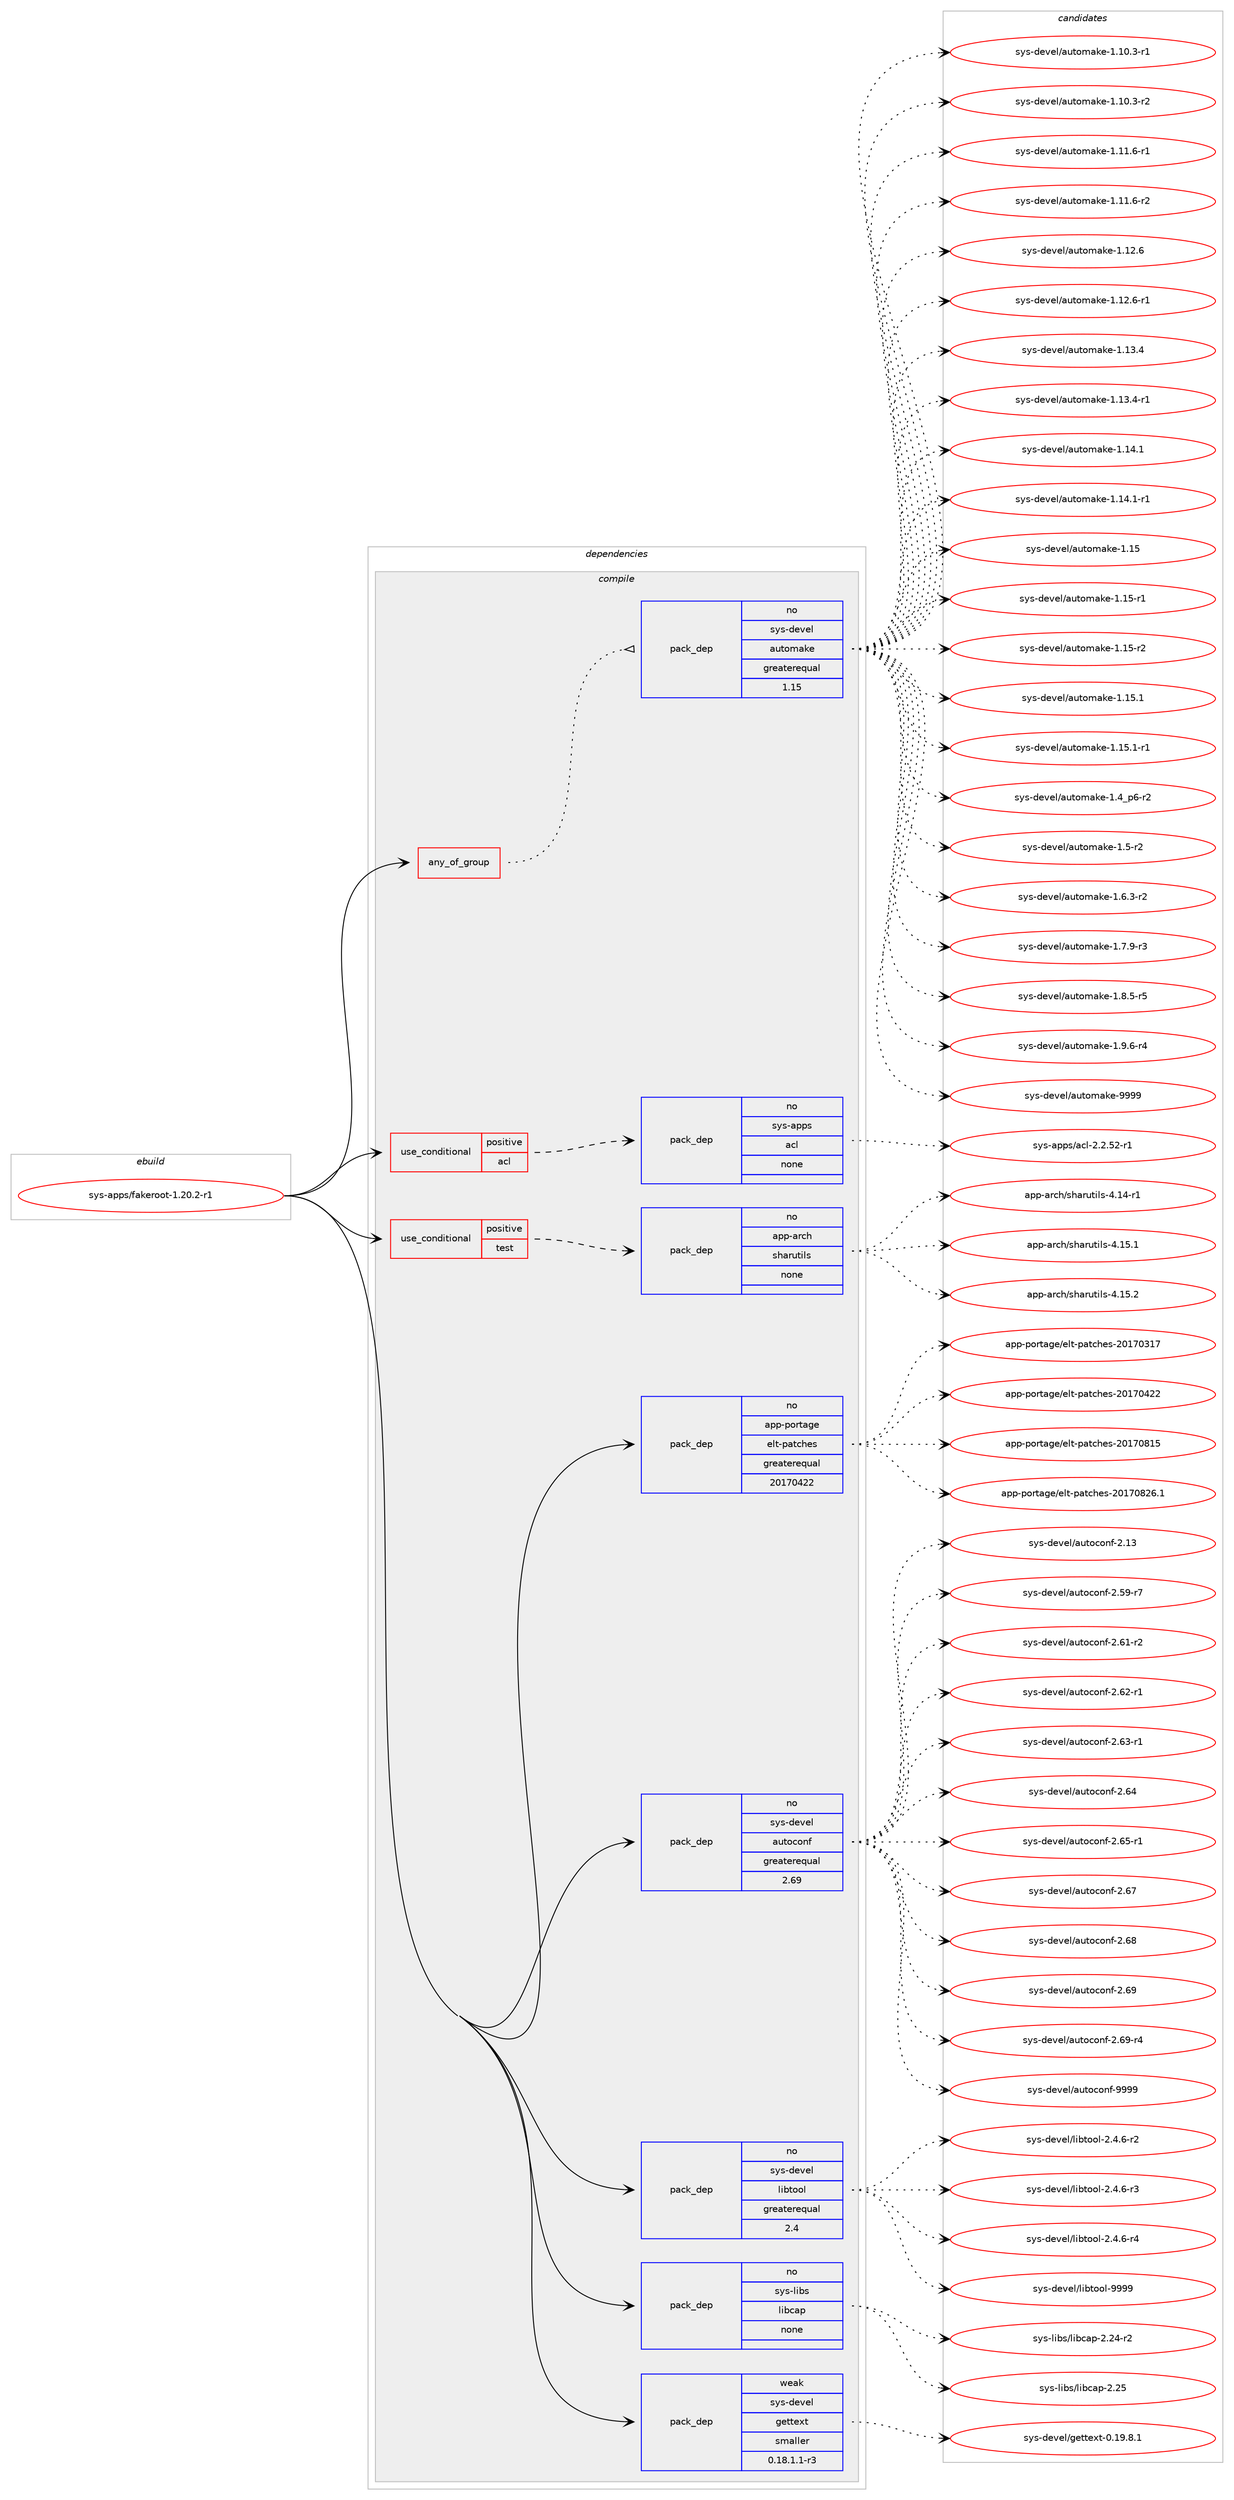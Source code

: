 digraph prolog {

# *************
# Graph options
# *************

newrank=true;
concentrate=true;
compound=true;
graph [rankdir=LR,fontname=Helvetica,fontsize=10,ranksep=1.5];#, ranksep=2.5, nodesep=0.2];
edge  [arrowhead=vee];
node  [fontname=Helvetica,fontsize=10];

# **********
# The ebuild
# **********

subgraph cluster_leftcol {
color=gray;
rank=same;
label=<<i>ebuild</i>>;
id [label="sys-apps/fakeroot-1.20.2-r1", color=red, width=4, href="../sys-apps/fakeroot-1.20.2-r1.svg"];
}

# ****************
# The dependencies
# ****************

subgraph cluster_midcol {
color=gray;
label=<<i>dependencies</i>>;
subgraph cluster_compile {
fillcolor="#eeeeee";
style=filled;
label=<<i>compile</i>>;
subgraph any7827 {
dependency468550 [label=<<TABLE BORDER="0" CELLBORDER="1" CELLSPACING="0" CELLPADDING="4"><TR><TD CELLPADDING="10">any_of_group</TD></TR></TABLE>>, shape=none, color=red];subgraph pack347763 {
dependency468551 [label=<<TABLE BORDER="0" CELLBORDER="1" CELLSPACING="0" CELLPADDING="4" WIDTH="220"><TR><TD ROWSPAN="6" CELLPADDING="30">pack_dep</TD></TR><TR><TD WIDTH="110">no</TD></TR><TR><TD>sys-devel</TD></TR><TR><TD>automake</TD></TR><TR><TD>greaterequal</TD></TR><TR><TD>1.15</TD></TR></TABLE>>, shape=none, color=blue];
}
dependency468550:e -> dependency468551:w [weight=20,style="dotted",arrowhead="oinv"];
}
id:e -> dependency468550:w [weight=20,style="solid",arrowhead="vee"];
subgraph cond112706 {
dependency468552 [label=<<TABLE BORDER="0" CELLBORDER="1" CELLSPACING="0" CELLPADDING="4"><TR><TD ROWSPAN="3" CELLPADDING="10">use_conditional</TD></TR><TR><TD>positive</TD></TR><TR><TD>acl</TD></TR></TABLE>>, shape=none, color=red];
subgraph pack347764 {
dependency468553 [label=<<TABLE BORDER="0" CELLBORDER="1" CELLSPACING="0" CELLPADDING="4" WIDTH="220"><TR><TD ROWSPAN="6" CELLPADDING="30">pack_dep</TD></TR><TR><TD WIDTH="110">no</TD></TR><TR><TD>sys-apps</TD></TR><TR><TD>acl</TD></TR><TR><TD>none</TD></TR><TR><TD></TD></TR></TABLE>>, shape=none, color=blue];
}
dependency468552:e -> dependency468553:w [weight=20,style="dashed",arrowhead="vee"];
}
id:e -> dependency468552:w [weight=20,style="solid",arrowhead="vee"];
subgraph cond112707 {
dependency468554 [label=<<TABLE BORDER="0" CELLBORDER="1" CELLSPACING="0" CELLPADDING="4"><TR><TD ROWSPAN="3" CELLPADDING="10">use_conditional</TD></TR><TR><TD>positive</TD></TR><TR><TD>test</TD></TR></TABLE>>, shape=none, color=red];
subgraph pack347765 {
dependency468555 [label=<<TABLE BORDER="0" CELLBORDER="1" CELLSPACING="0" CELLPADDING="4" WIDTH="220"><TR><TD ROWSPAN="6" CELLPADDING="30">pack_dep</TD></TR><TR><TD WIDTH="110">no</TD></TR><TR><TD>app-arch</TD></TR><TR><TD>sharutils</TD></TR><TR><TD>none</TD></TR><TR><TD></TD></TR></TABLE>>, shape=none, color=blue];
}
dependency468554:e -> dependency468555:w [weight=20,style="dashed",arrowhead="vee"];
}
id:e -> dependency468554:w [weight=20,style="solid",arrowhead="vee"];
subgraph pack347766 {
dependency468556 [label=<<TABLE BORDER="0" CELLBORDER="1" CELLSPACING="0" CELLPADDING="4" WIDTH="220"><TR><TD ROWSPAN="6" CELLPADDING="30">pack_dep</TD></TR><TR><TD WIDTH="110">no</TD></TR><TR><TD>app-portage</TD></TR><TR><TD>elt-patches</TD></TR><TR><TD>greaterequal</TD></TR><TR><TD>20170422</TD></TR></TABLE>>, shape=none, color=blue];
}
id:e -> dependency468556:w [weight=20,style="solid",arrowhead="vee"];
subgraph pack347767 {
dependency468557 [label=<<TABLE BORDER="0" CELLBORDER="1" CELLSPACING="0" CELLPADDING="4" WIDTH="220"><TR><TD ROWSPAN="6" CELLPADDING="30">pack_dep</TD></TR><TR><TD WIDTH="110">no</TD></TR><TR><TD>sys-devel</TD></TR><TR><TD>autoconf</TD></TR><TR><TD>greaterequal</TD></TR><TR><TD>2.69</TD></TR></TABLE>>, shape=none, color=blue];
}
id:e -> dependency468557:w [weight=20,style="solid",arrowhead="vee"];
subgraph pack347768 {
dependency468558 [label=<<TABLE BORDER="0" CELLBORDER="1" CELLSPACING="0" CELLPADDING="4" WIDTH="220"><TR><TD ROWSPAN="6" CELLPADDING="30">pack_dep</TD></TR><TR><TD WIDTH="110">no</TD></TR><TR><TD>sys-devel</TD></TR><TR><TD>libtool</TD></TR><TR><TD>greaterequal</TD></TR><TR><TD>2.4</TD></TR></TABLE>>, shape=none, color=blue];
}
id:e -> dependency468558:w [weight=20,style="solid",arrowhead="vee"];
subgraph pack347769 {
dependency468559 [label=<<TABLE BORDER="0" CELLBORDER="1" CELLSPACING="0" CELLPADDING="4" WIDTH="220"><TR><TD ROWSPAN="6" CELLPADDING="30">pack_dep</TD></TR><TR><TD WIDTH="110">no</TD></TR><TR><TD>sys-libs</TD></TR><TR><TD>libcap</TD></TR><TR><TD>none</TD></TR><TR><TD></TD></TR></TABLE>>, shape=none, color=blue];
}
id:e -> dependency468559:w [weight=20,style="solid",arrowhead="vee"];
subgraph pack347770 {
dependency468560 [label=<<TABLE BORDER="0" CELLBORDER="1" CELLSPACING="0" CELLPADDING="4" WIDTH="220"><TR><TD ROWSPAN="6" CELLPADDING="30">pack_dep</TD></TR><TR><TD WIDTH="110">weak</TD></TR><TR><TD>sys-devel</TD></TR><TR><TD>gettext</TD></TR><TR><TD>smaller</TD></TR><TR><TD>0.18.1.1-r3</TD></TR></TABLE>>, shape=none, color=blue];
}
id:e -> dependency468560:w [weight=20,style="solid",arrowhead="vee"];
}
subgraph cluster_compileandrun {
fillcolor="#eeeeee";
style=filled;
label=<<i>compile and run</i>>;
}
subgraph cluster_run {
fillcolor="#eeeeee";
style=filled;
label=<<i>run</i>>;
}
}

# **************
# The candidates
# **************

subgraph cluster_choices {
rank=same;
color=gray;
label=<<i>candidates</i>>;

subgraph choice347763 {
color=black;
nodesep=1;
choice11512111545100101118101108479711711611110997107101454946494846514511449 [label="sys-devel/automake-1.10.3-r1", color=red, width=4,href="../sys-devel/automake-1.10.3-r1.svg"];
choice11512111545100101118101108479711711611110997107101454946494846514511450 [label="sys-devel/automake-1.10.3-r2", color=red, width=4,href="../sys-devel/automake-1.10.3-r2.svg"];
choice11512111545100101118101108479711711611110997107101454946494946544511449 [label="sys-devel/automake-1.11.6-r1", color=red, width=4,href="../sys-devel/automake-1.11.6-r1.svg"];
choice11512111545100101118101108479711711611110997107101454946494946544511450 [label="sys-devel/automake-1.11.6-r2", color=red, width=4,href="../sys-devel/automake-1.11.6-r2.svg"];
choice1151211154510010111810110847971171161111099710710145494649504654 [label="sys-devel/automake-1.12.6", color=red, width=4,href="../sys-devel/automake-1.12.6.svg"];
choice11512111545100101118101108479711711611110997107101454946495046544511449 [label="sys-devel/automake-1.12.6-r1", color=red, width=4,href="../sys-devel/automake-1.12.6-r1.svg"];
choice1151211154510010111810110847971171161111099710710145494649514652 [label="sys-devel/automake-1.13.4", color=red, width=4,href="../sys-devel/automake-1.13.4.svg"];
choice11512111545100101118101108479711711611110997107101454946495146524511449 [label="sys-devel/automake-1.13.4-r1", color=red, width=4,href="../sys-devel/automake-1.13.4-r1.svg"];
choice1151211154510010111810110847971171161111099710710145494649524649 [label="sys-devel/automake-1.14.1", color=red, width=4,href="../sys-devel/automake-1.14.1.svg"];
choice11512111545100101118101108479711711611110997107101454946495246494511449 [label="sys-devel/automake-1.14.1-r1", color=red, width=4,href="../sys-devel/automake-1.14.1-r1.svg"];
choice115121115451001011181011084797117116111109971071014549464953 [label="sys-devel/automake-1.15", color=red, width=4,href="../sys-devel/automake-1.15.svg"];
choice1151211154510010111810110847971171161111099710710145494649534511449 [label="sys-devel/automake-1.15-r1", color=red, width=4,href="../sys-devel/automake-1.15-r1.svg"];
choice1151211154510010111810110847971171161111099710710145494649534511450 [label="sys-devel/automake-1.15-r2", color=red, width=4,href="../sys-devel/automake-1.15-r2.svg"];
choice1151211154510010111810110847971171161111099710710145494649534649 [label="sys-devel/automake-1.15.1", color=red, width=4,href="../sys-devel/automake-1.15.1.svg"];
choice11512111545100101118101108479711711611110997107101454946495346494511449 [label="sys-devel/automake-1.15.1-r1", color=red, width=4,href="../sys-devel/automake-1.15.1-r1.svg"];
choice115121115451001011181011084797117116111109971071014549465295112544511450 [label="sys-devel/automake-1.4_p6-r2", color=red, width=4,href="../sys-devel/automake-1.4_p6-r2.svg"];
choice11512111545100101118101108479711711611110997107101454946534511450 [label="sys-devel/automake-1.5-r2", color=red, width=4,href="../sys-devel/automake-1.5-r2.svg"];
choice115121115451001011181011084797117116111109971071014549465446514511450 [label="sys-devel/automake-1.6.3-r2", color=red, width=4,href="../sys-devel/automake-1.6.3-r2.svg"];
choice115121115451001011181011084797117116111109971071014549465546574511451 [label="sys-devel/automake-1.7.9-r3", color=red, width=4,href="../sys-devel/automake-1.7.9-r3.svg"];
choice115121115451001011181011084797117116111109971071014549465646534511453 [label="sys-devel/automake-1.8.5-r5", color=red, width=4,href="../sys-devel/automake-1.8.5-r5.svg"];
choice115121115451001011181011084797117116111109971071014549465746544511452 [label="sys-devel/automake-1.9.6-r4", color=red, width=4,href="../sys-devel/automake-1.9.6-r4.svg"];
choice115121115451001011181011084797117116111109971071014557575757 [label="sys-devel/automake-9999", color=red, width=4,href="../sys-devel/automake-9999.svg"];
dependency468551:e -> choice11512111545100101118101108479711711611110997107101454946494846514511449:w [style=dotted,weight="100"];
dependency468551:e -> choice11512111545100101118101108479711711611110997107101454946494846514511450:w [style=dotted,weight="100"];
dependency468551:e -> choice11512111545100101118101108479711711611110997107101454946494946544511449:w [style=dotted,weight="100"];
dependency468551:e -> choice11512111545100101118101108479711711611110997107101454946494946544511450:w [style=dotted,weight="100"];
dependency468551:e -> choice1151211154510010111810110847971171161111099710710145494649504654:w [style=dotted,weight="100"];
dependency468551:e -> choice11512111545100101118101108479711711611110997107101454946495046544511449:w [style=dotted,weight="100"];
dependency468551:e -> choice1151211154510010111810110847971171161111099710710145494649514652:w [style=dotted,weight="100"];
dependency468551:e -> choice11512111545100101118101108479711711611110997107101454946495146524511449:w [style=dotted,weight="100"];
dependency468551:e -> choice1151211154510010111810110847971171161111099710710145494649524649:w [style=dotted,weight="100"];
dependency468551:e -> choice11512111545100101118101108479711711611110997107101454946495246494511449:w [style=dotted,weight="100"];
dependency468551:e -> choice115121115451001011181011084797117116111109971071014549464953:w [style=dotted,weight="100"];
dependency468551:e -> choice1151211154510010111810110847971171161111099710710145494649534511449:w [style=dotted,weight="100"];
dependency468551:e -> choice1151211154510010111810110847971171161111099710710145494649534511450:w [style=dotted,weight="100"];
dependency468551:e -> choice1151211154510010111810110847971171161111099710710145494649534649:w [style=dotted,weight="100"];
dependency468551:e -> choice11512111545100101118101108479711711611110997107101454946495346494511449:w [style=dotted,weight="100"];
dependency468551:e -> choice115121115451001011181011084797117116111109971071014549465295112544511450:w [style=dotted,weight="100"];
dependency468551:e -> choice11512111545100101118101108479711711611110997107101454946534511450:w [style=dotted,weight="100"];
dependency468551:e -> choice115121115451001011181011084797117116111109971071014549465446514511450:w [style=dotted,weight="100"];
dependency468551:e -> choice115121115451001011181011084797117116111109971071014549465546574511451:w [style=dotted,weight="100"];
dependency468551:e -> choice115121115451001011181011084797117116111109971071014549465646534511453:w [style=dotted,weight="100"];
dependency468551:e -> choice115121115451001011181011084797117116111109971071014549465746544511452:w [style=dotted,weight="100"];
dependency468551:e -> choice115121115451001011181011084797117116111109971071014557575757:w [style=dotted,weight="100"];
}
subgraph choice347764 {
color=black;
nodesep=1;
choice1151211154597112112115479799108455046504653504511449 [label="sys-apps/acl-2.2.52-r1", color=red, width=4,href="../sys-apps/acl-2.2.52-r1.svg"];
dependency468553:e -> choice1151211154597112112115479799108455046504653504511449:w [style=dotted,weight="100"];
}
subgraph choice347765 {
color=black;
nodesep=1;
choice97112112459711499104471151049711411711610510811545524649524511449 [label="app-arch/sharutils-4.14-r1", color=red, width=4,href="../app-arch/sharutils-4.14-r1.svg"];
choice97112112459711499104471151049711411711610510811545524649534649 [label="app-arch/sharutils-4.15.1", color=red, width=4,href="../app-arch/sharutils-4.15.1.svg"];
choice97112112459711499104471151049711411711610510811545524649534650 [label="app-arch/sharutils-4.15.2", color=red, width=4,href="../app-arch/sharutils-4.15.2.svg"];
dependency468555:e -> choice97112112459711499104471151049711411711610510811545524649524511449:w [style=dotted,weight="100"];
dependency468555:e -> choice97112112459711499104471151049711411711610510811545524649534649:w [style=dotted,weight="100"];
dependency468555:e -> choice97112112459711499104471151049711411711610510811545524649534650:w [style=dotted,weight="100"];
}
subgraph choice347766 {
color=black;
nodesep=1;
choice97112112451121111141169710310147101108116451129711699104101115455048495548514955 [label="app-portage/elt-patches-20170317", color=red, width=4,href="../app-portage/elt-patches-20170317.svg"];
choice97112112451121111141169710310147101108116451129711699104101115455048495548525050 [label="app-portage/elt-patches-20170422", color=red, width=4,href="../app-portage/elt-patches-20170422.svg"];
choice97112112451121111141169710310147101108116451129711699104101115455048495548564953 [label="app-portage/elt-patches-20170815", color=red, width=4,href="../app-portage/elt-patches-20170815.svg"];
choice971121124511211111411697103101471011081164511297116991041011154550484955485650544649 [label="app-portage/elt-patches-20170826.1", color=red, width=4,href="../app-portage/elt-patches-20170826.1.svg"];
dependency468556:e -> choice97112112451121111141169710310147101108116451129711699104101115455048495548514955:w [style=dotted,weight="100"];
dependency468556:e -> choice97112112451121111141169710310147101108116451129711699104101115455048495548525050:w [style=dotted,weight="100"];
dependency468556:e -> choice97112112451121111141169710310147101108116451129711699104101115455048495548564953:w [style=dotted,weight="100"];
dependency468556:e -> choice971121124511211111411697103101471011081164511297116991041011154550484955485650544649:w [style=dotted,weight="100"];
}
subgraph choice347767 {
color=black;
nodesep=1;
choice115121115451001011181011084797117116111991111101024550464951 [label="sys-devel/autoconf-2.13", color=red, width=4,href="../sys-devel/autoconf-2.13.svg"];
choice1151211154510010111810110847971171161119911111010245504653574511455 [label="sys-devel/autoconf-2.59-r7", color=red, width=4,href="../sys-devel/autoconf-2.59-r7.svg"];
choice1151211154510010111810110847971171161119911111010245504654494511450 [label="sys-devel/autoconf-2.61-r2", color=red, width=4,href="../sys-devel/autoconf-2.61-r2.svg"];
choice1151211154510010111810110847971171161119911111010245504654504511449 [label="sys-devel/autoconf-2.62-r1", color=red, width=4,href="../sys-devel/autoconf-2.62-r1.svg"];
choice1151211154510010111810110847971171161119911111010245504654514511449 [label="sys-devel/autoconf-2.63-r1", color=red, width=4,href="../sys-devel/autoconf-2.63-r1.svg"];
choice115121115451001011181011084797117116111991111101024550465452 [label="sys-devel/autoconf-2.64", color=red, width=4,href="../sys-devel/autoconf-2.64.svg"];
choice1151211154510010111810110847971171161119911111010245504654534511449 [label="sys-devel/autoconf-2.65-r1", color=red, width=4,href="../sys-devel/autoconf-2.65-r1.svg"];
choice115121115451001011181011084797117116111991111101024550465455 [label="sys-devel/autoconf-2.67", color=red, width=4,href="../sys-devel/autoconf-2.67.svg"];
choice115121115451001011181011084797117116111991111101024550465456 [label="sys-devel/autoconf-2.68", color=red, width=4,href="../sys-devel/autoconf-2.68.svg"];
choice115121115451001011181011084797117116111991111101024550465457 [label="sys-devel/autoconf-2.69", color=red, width=4,href="../sys-devel/autoconf-2.69.svg"];
choice1151211154510010111810110847971171161119911111010245504654574511452 [label="sys-devel/autoconf-2.69-r4", color=red, width=4,href="../sys-devel/autoconf-2.69-r4.svg"];
choice115121115451001011181011084797117116111991111101024557575757 [label="sys-devel/autoconf-9999", color=red, width=4,href="../sys-devel/autoconf-9999.svg"];
dependency468557:e -> choice115121115451001011181011084797117116111991111101024550464951:w [style=dotted,weight="100"];
dependency468557:e -> choice1151211154510010111810110847971171161119911111010245504653574511455:w [style=dotted,weight="100"];
dependency468557:e -> choice1151211154510010111810110847971171161119911111010245504654494511450:w [style=dotted,weight="100"];
dependency468557:e -> choice1151211154510010111810110847971171161119911111010245504654504511449:w [style=dotted,weight="100"];
dependency468557:e -> choice1151211154510010111810110847971171161119911111010245504654514511449:w [style=dotted,weight="100"];
dependency468557:e -> choice115121115451001011181011084797117116111991111101024550465452:w [style=dotted,weight="100"];
dependency468557:e -> choice1151211154510010111810110847971171161119911111010245504654534511449:w [style=dotted,weight="100"];
dependency468557:e -> choice115121115451001011181011084797117116111991111101024550465455:w [style=dotted,weight="100"];
dependency468557:e -> choice115121115451001011181011084797117116111991111101024550465456:w [style=dotted,weight="100"];
dependency468557:e -> choice115121115451001011181011084797117116111991111101024550465457:w [style=dotted,weight="100"];
dependency468557:e -> choice1151211154510010111810110847971171161119911111010245504654574511452:w [style=dotted,weight="100"];
dependency468557:e -> choice115121115451001011181011084797117116111991111101024557575757:w [style=dotted,weight="100"];
}
subgraph choice347768 {
color=black;
nodesep=1;
choice1151211154510010111810110847108105981161111111084550465246544511450 [label="sys-devel/libtool-2.4.6-r2", color=red, width=4,href="../sys-devel/libtool-2.4.6-r2.svg"];
choice1151211154510010111810110847108105981161111111084550465246544511451 [label="sys-devel/libtool-2.4.6-r3", color=red, width=4,href="../sys-devel/libtool-2.4.6-r3.svg"];
choice1151211154510010111810110847108105981161111111084550465246544511452 [label="sys-devel/libtool-2.4.6-r4", color=red, width=4,href="../sys-devel/libtool-2.4.6-r4.svg"];
choice1151211154510010111810110847108105981161111111084557575757 [label="sys-devel/libtool-9999", color=red, width=4,href="../sys-devel/libtool-9999.svg"];
dependency468558:e -> choice1151211154510010111810110847108105981161111111084550465246544511450:w [style=dotted,weight="100"];
dependency468558:e -> choice1151211154510010111810110847108105981161111111084550465246544511451:w [style=dotted,weight="100"];
dependency468558:e -> choice1151211154510010111810110847108105981161111111084550465246544511452:w [style=dotted,weight="100"];
dependency468558:e -> choice1151211154510010111810110847108105981161111111084557575757:w [style=dotted,weight="100"];
}
subgraph choice347769 {
color=black;
nodesep=1;
choice11512111545108105981154710810598999711245504650524511450 [label="sys-libs/libcap-2.24-r2", color=red, width=4,href="../sys-libs/libcap-2.24-r2.svg"];
choice1151211154510810598115471081059899971124550465053 [label="sys-libs/libcap-2.25", color=red, width=4,href="../sys-libs/libcap-2.25.svg"];
dependency468559:e -> choice11512111545108105981154710810598999711245504650524511450:w [style=dotted,weight="100"];
dependency468559:e -> choice1151211154510810598115471081059899971124550465053:w [style=dotted,weight="100"];
}
subgraph choice347770 {
color=black;
nodesep=1;
choice1151211154510010111810110847103101116116101120116454846495746564649 [label="sys-devel/gettext-0.19.8.1", color=red, width=4,href="../sys-devel/gettext-0.19.8.1.svg"];
dependency468560:e -> choice1151211154510010111810110847103101116116101120116454846495746564649:w [style=dotted,weight="100"];
}
}

}
